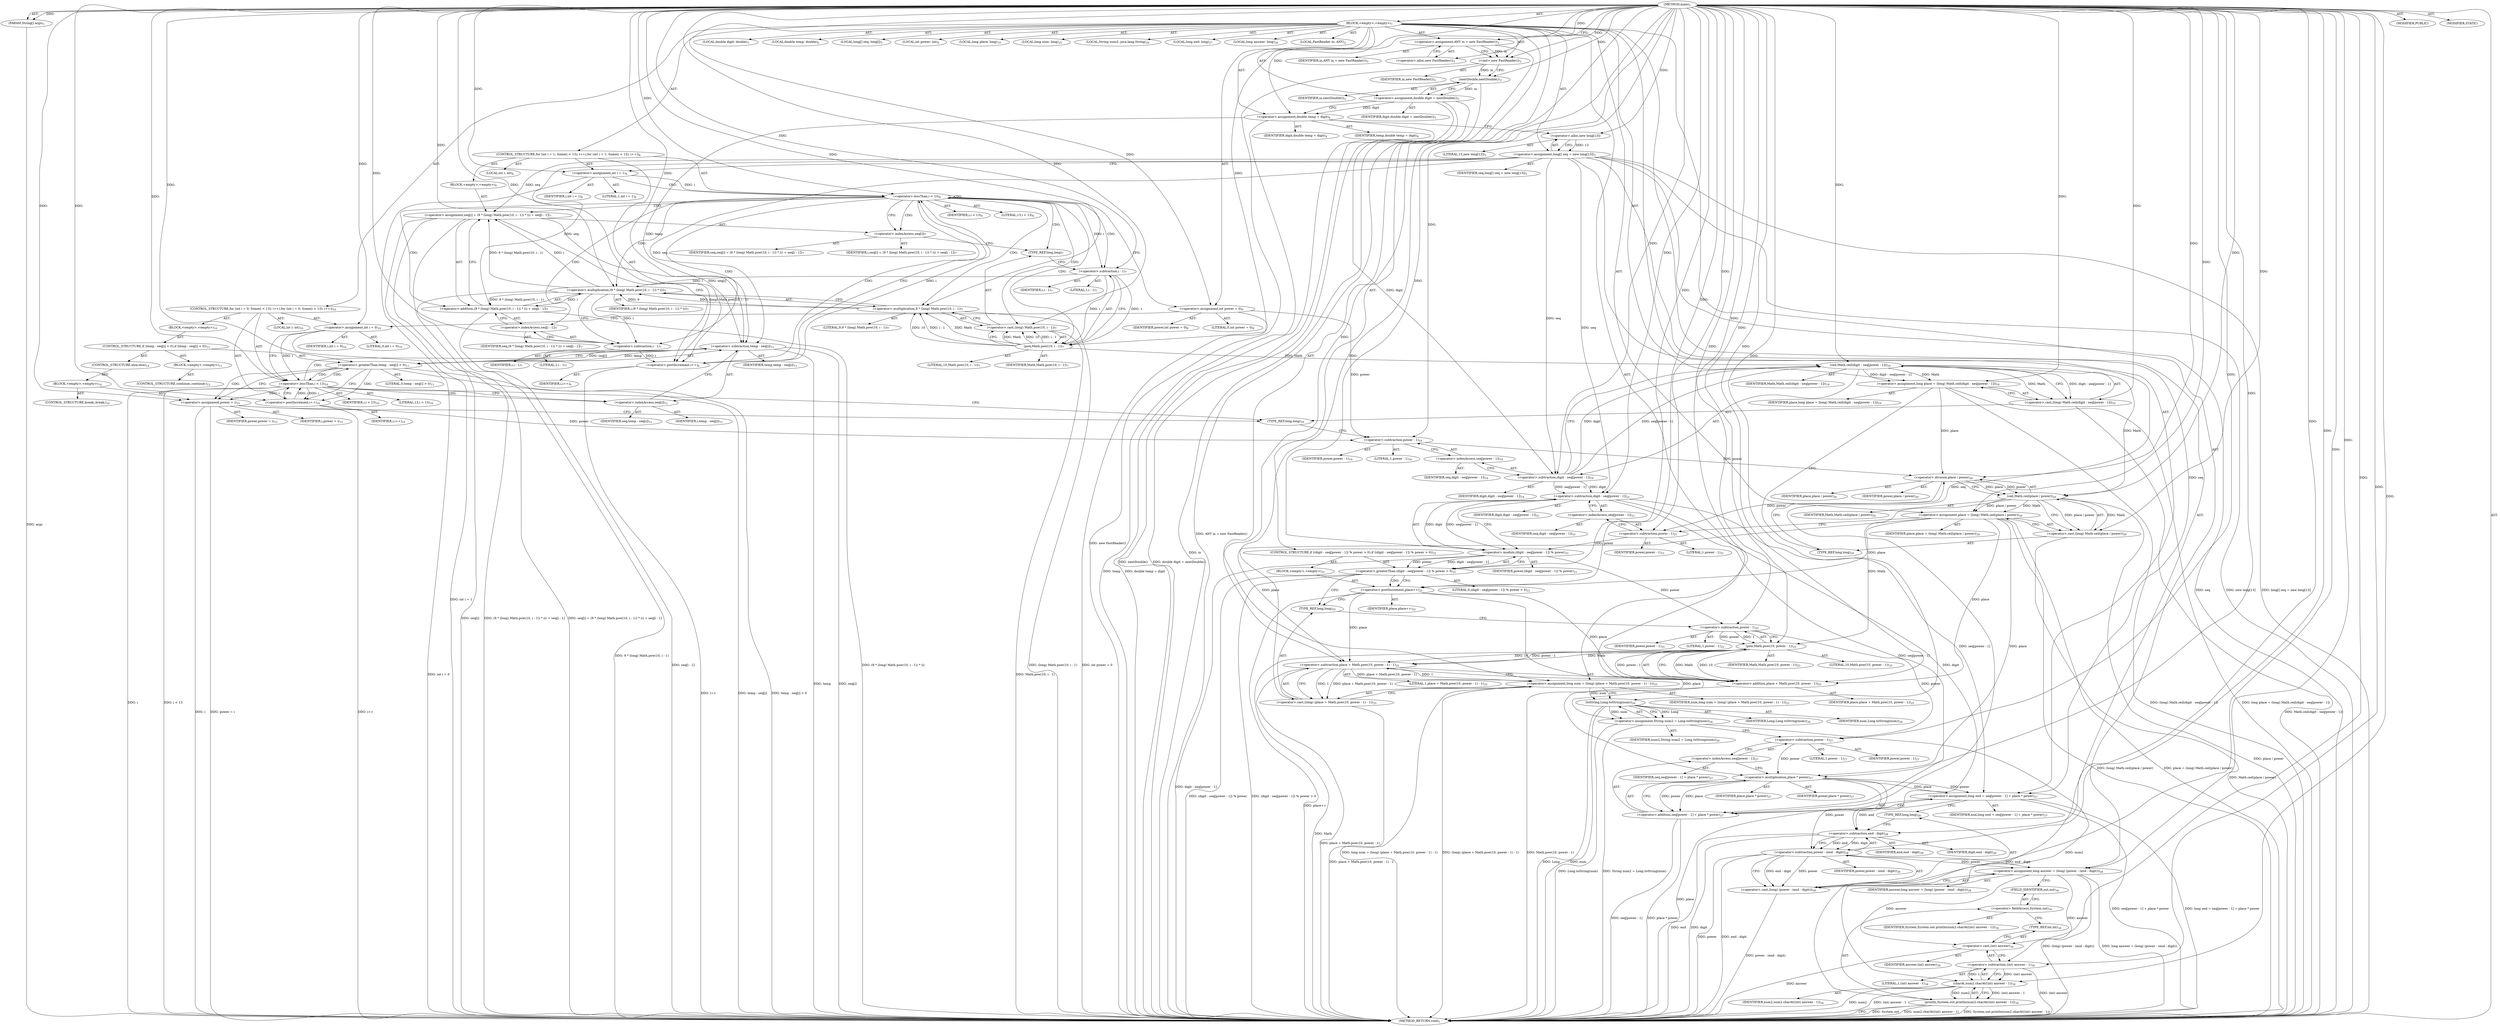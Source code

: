 digraph "main" {  
"19" [label = <(METHOD,main)<SUB>1</SUB>> ]
"20" [label = <(PARAM,String[] args)<SUB>1</SUB>> ]
"21" [label = <(BLOCK,&lt;empty&gt;,&lt;empty&gt;)<SUB>1</SUB>> ]
"4" [label = <(LOCAL,FastReader in: ANY)<SUB>2</SUB>> ]
"22" [label = <(&lt;operator&gt;.assignment,ANY in = new FastReader())<SUB>2</SUB>> ]
"23" [label = <(IDENTIFIER,in,ANY in = new FastReader())<SUB>2</SUB>> ]
"24" [label = <(&lt;operator&gt;.alloc,new FastReader())<SUB>2</SUB>> ]
"25" [label = <(&lt;init&gt;,new FastReader())<SUB>2</SUB>> ]
"3" [label = <(IDENTIFIER,in,new FastReader())<SUB>2</SUB>> ]
"26" [label = <(LOCAL,double digit: double)<SUB>3</SUB>> ]
"27" [label = <(&lt;operator&gt;.assignment,double digit = nextDouble())<SUB>3</SUB>> ]
"28" [label = <(IDENTIFIER,digit,double digit = nextDouble())<SUB>3</SUB>> ]
"29" [label = <(nextDouble,nextDouble())<SUB>3</SUB>> ]
"30" [label = <(IDENTIFIER,in,nextDouble())<SUB>3</SUB>> ]
"31" [label = <(LOCAL,double temp: double)<SUB>4</SUB>> ]
"32" [label = <(&lt;operator&gt;.assignment,double temp = digit)<SUB>4</SUB>> ]
"33" [label = <(IDENTIFIER,temp,double temp = digit)<SUB>4</SUB>> ]
"34" [label = <(IDENTIFIER,digit,double temp = digit)<SUB>4</SUB>> ]
"35" [label = <(LOCAL,long[] seq: long[])<SUB>5</SUB>> ]
"36" [label = <(&lt;operator&gt;.assignment,long[] seq = new long[13])<SUB>5</SUB>> ]
"37" [label = <(IDENTIFIER,seq,long[] seq = new long[13])<SUB>5</SUB>> ]
"38" [label = <(&lt;operator&gt;.alloc,new long[13])> ]
"39" [label = <(LITERAL,13,new long[13])<SUB>5</SUB>> ]
"40" [label = <(CONTROL_STRUCTURE,for (int i = 1; Some(i &lt; 13); i++),for (int i = 1; Some(i &lt; 13); i++))<SUB>6</SUB>> ]
"41" [label = <(LOCAL,int i: int)<SUB>6</SUB>> ]
"42" [label = <(&lt;operator&gt;.assignment,int i = 1)<SUB>6</SUB>> ]
"43" [label = <(IDENTIFIER,i,int i = 1)<SUB>6</SUB>> ]
"44" [label = <(LITERAL,1,int i = 1)<SUB>6</SUB>> ]
"45" [label = <(&lt;operator&gt;.lessThan,i &lt; 13)<SUB>6</SUB>> ]
"46" [label = <(IDENTIFIER,i,i &lt; 13)<SUB>6</SUB>> ]
"47" [label = <(LITERAL,13,i &lt; 13)<SUB>6</SUB>> ]
"48" [label = <(&lt;operator&gt;.postIncrement,i++)<SUB>6</SUB>> ]
"49" [label = <(IDENTIFIER,i,i++)<SUB>6</SUB>> ]
"50" [label = <(BLOCK,&lt;empty&gt;,&lt;empty&gt;)<SUB>6</SUB>> ]
"51" [label = <(&lt;operator&gt;.assignment,seq[i] = (9 * (long) Math.pow(10, i - 1)) * (i) + seq[i - 1])<SUB>7</SUB>> ]
"52" [label = <(&lt;operator&gt;.indexAccess,seq[i])<SUB>7</SUB>> ]
"53" [label = <(IDENTIFIER,seq,seq[i] = (9 * (long) Math.pow(10, i - 1)) * (i) + seq[i - 1])<SUB>7</SUB>> ]
"54" [label = <(IDENTIFIER,i,seq[i] = (9 * (long) Math.pow(10, i - 1)) * (i) + seq[i - 1])<SUB>7</SUB>> ]
"55" [label = <(&lt;operator&gt;.addition,(9 * (long) Math.pow(10, i - 1)) * (i) + seq[i - 1])<SUB>7</SUB>> ]
"56" [label = <(&lt;operator&gt;.multiplication,(9 * (long) Math.pow(10, i - 1)) * (i))<SUB>7</SUB>> ]
"57" [label = <(&lt;operator&gt;.multiplication,9 * (long) Math.pow(10, i - 1))<SUB>7</SUB>> ]
"58" [label = <(LITERAL,9,9 * (long) Math.pow(10, i - 1))<SUB>7</SUB>> ]
"59" [label = <(&lt;operator&gt;.cast,(long) Math.pow(10, i - 1))<SUB>7</SUB>> ]
"60" [label = <(TYPE_REF,long,long)<SUB>7</SUB>> ]
"61" [label = <(pow,Math.pow(10, i - 1))<SUB>7</SUB>> ]
"62" [label = <(IDENTIFIER,Math,Math.pow(10, i - 1))<SUB>7</SUB>> ]
"63" [label = <(LITERAL,10,Math.pow(10, i - 1))<SUB>7</SUB>> ]
"64" [label = <(&lt;operator&gt;.subtraction,i - 1)<SUB>7</SUB>> ]
"65" [label = <(IDENTIFIER,i,i - 1)<SUB>7</SUB>> ]
"66" [label = <(LITERAL,1,i - 1)<SUB>7</SUB>> ]
"67" [label = <(IDENTIFIER,i,(9 * (long) Math.pow(10, i - 1)) * (i))<SUB>7</SUB>> ]
"68" [label = <(&lt;operator&gt;.indexAccess,seq[i - 1])<SUB>7</SUB>> ]
"69" [label = <(IDENTIFIER,seq,(9 * (long) Math.pow(10, i - 1)) * (i) + seq[i - 1])<SUB>7</SUB>> ]
"70" [label = <(&lt;operator&gt;.subtraction,i - 1)<SUB>7</SUB>> ]
"71" [label = <(IDENTIFIER,i,i - 1)<SUB>7</SUB>> ]
"72" [label = <(LITERAL,1,i - 1)<SUB>7</SUB>> ]
"73" [label = <(LOCAL,int power: int)<SUB>9</SUB>> ]
"74" [label = <(&lt;operator&gt;.assignment,int power = 0)<SUB>9</SUB>> ]
"75" [label = <(IDENTIFIER,power,int power = 0)<SUB>9</SUB>> ]
"76" [label = <(LITERAL,0,int power = 0)<SUB>9</SUB>> ]
"77" [label = <(CONTROL_STRUCTURE,for (int i = 0; Some(i &lt; 13); i++),for (int i = 0; Some(i &lt; 13); i++))<SUB>10</SUB>> ]
"78" [label = <(LOCAL,int i: int)<SUB>10</SUB>> ]
"79" [label = <(&lt;operator&gt;.assignment,int i = 0)<SUB>10</SUB>> ]
"80" [label = <(IDENTIFIER,i,int i = 0)<SUB>10</SUB>> ]
"81" [label = <(LITERAL,0,int i = 0)<SUB>10</SUB>> ]
"82" [label = <(&lt;operator&gt;.lessThan,i &lt; 13)<SUB>10</SUB>> ]
"83" [label = <(IDENTIFIER,i,i &lt; 13)<SUB>10</SUB>> ]
"84" [label = <(LITERAL,13,i &lt; 13)<SUB>10</SUB>> ]
"85" [label = <(&lt;operator&gt;.postIncrement,i++)<SUB>10</SUB>> ]
"86" [label = <(IDENTIFIER,i,i++)<SUB>10</SUB>> ]
"87" [label = <(BLOCK,&lt;empty&gt;,&lt;empty&gt;)<SUB>10</SUB>> ]
"88" [label = <(CONTROL_STRUCTURE,if (temp - seq[i] &gt; 0),if (temp - seq[i] &gt; 0))<SUB>11</SUB>> ]
"89" [label = <(&lt;operator&gt;.greaterThan,temp - seq[i] &gt; 0)<SUB>11</SUB>> ]
"90" [label = <(&lt;operator&gt;.subtraction,temp - seq[i])<SUB>11</SUB>> ]
"91" [label = <(IDENTIFIER,temp,temp - seq[i])<SUB>11</SUB>> ]
"92" [label = <(&lt;operator&gt;.indexAccess,seq[i])<SUB>11</SUB>> ]
"93" [label = <(IDENTIFIER,seq,temp - seq[i])<SUB>11</SUB>> ]
"94" [label = <(IDENTIFIER,i,temp - seq[i])<SUB>11</SUB>> ]
"95" [label = <(LITERAL,0,temp - seq[i] &gt; 0)<SUB>11</SUB>> ]
"96" [label = <(BLOCK,&lt;empty&gt;,&lt;empty&gt;)<SUB>11</SUB>> ]
"97" [label = <(CONTROL_STRUCTURE,continue;,continue;)<SUB>12</SUB>> ]
"98" [label = <(CONTROL_STRUCTURE,else,else)<SUB>14</SUB>> ]
"99" [label = <(BLOCK,&lt;empty&gt;,&lt;empty&gt;)<SUB>14</SUB>> ]
"100" [label = <(&lt;operator&gt;.assignment,power = i)<SUB>15</SUB>> ]
"101" [label = <(IDENTIFIER,power,power = i)<SUB>15</SUB>> ]
"102" [label = <(IDENTIFIER,i,power = i)<SUB>15</SUB>> ]
"103" [label = <(CONTROL_STRUCTURE,break;,break;)<SUB>16</SUB>> ]
"104" [label = <(LOCAL,long place: long)<SUB>19</SUB>> ]
"105" [label = <(&lt;operator&gt;.assignment,long place = (long) Math.ceil(digit - seq[power - 1]))<SUB>19</SUB>> ]
"106" [label = <(IDENTIFIER,place,long place = (long) Math.ceil(digit - seq[power - 1]))<SUB>19</SUB>> ]
"107" [label = <(&lt;operator&gt;.cast,(long) Math.ceil(digit - seq[power - 1]))<SUB>19</SUB>> ]
"108" [label = <(TYPE_REF,long,long)<SUB>19</SUB>> ]
"109" [label = <(ceil,Math.ceil(digit - seq[power - 1]))<SUB>19</SUB>> ]
"110" [label = <(IDENTIFIER,Math,Math.ceil(digit - seq[power - 1]))<SUB>19</SUB>> ]
"111" [label = <(&lt;operator&gt;.subtraction,digit - seq[power - 1])<SUB>19</SUB>> ]
"112" [label = <(IDENTIFIER,digit,digit - seq[power - 1])<SUB>19</SUB>> ]
"113" [label = <(&lt;operator&gt;.indexAccess,seq[power - 1])<SUB>19</SUB>> ]
"114" [label = <(IDENTIFIER,seq,digit - seq[power - 1])<SUB>19</SUB>> ]
"115" [label = <(&lt;operator&gt;.subtraction,power - 1)<SUB>19</SUB>> ]
"116" [label = <(IDENTIFIER,power,power - 1)<SUB>19</SUB>> ]
"117" [label = <(LITERAL,1,power - 1)<SUB>19</SUB>> ]
"118" [label = <(&lt;operator&gt;.assignment,place = (long) Math.ceil(place / power))<SUB>20</SUB>> ]
"119" [label = <(IDENTIFIER,place,place = (long) Math.ceil(place / power))<SUB>20</SUB>> ]
"120" [label = <(&lt;operator&gt;.cast,(long) Math.ceil(place / power))<SUB>20</SUB>> ]
"121" [label = <(TYPE_REF,long,long)<SUB>20</SUB>> ]
"122" [label = <(ceil,Math.ceil(place / power))<SUB>20</SUB>> ]
"123" [label = <(IDENTIFIER,Math,Math.ceil(place / power))<SUB>20</SUB>> ]
"124" [label = <(&lt;operator&gt;.division,place / power)<SUB>20</SUB>> ]
"125" [label = <(IDENTIFIER,place,place / power)<SUB>20</SUB>> ]
"126" [label = <(IDENTIFIER,power,place / power)<SUB>20</SUB>> ]
"127" [label = <(CONTROL_STRUCTURE,if ((digit - seq[power - 1]) % power &gt; 0),if ((digit - seq[power - 1]) % power &gt; 0))<SUB>21</SUB>> ]
"128" [label = <(&lt;operator&gt;.greaterThan,(digit - seq[power - 1]) % power &gt; 0)<SUB>21</SUB>> ]
"129" [label = <(&lt;operator&gt;.modulo,(digit - seq[power - 1]) % power)<SUB>21</SUB>> ]
"130" [label = <(&lt;operator&gt;.subtraction,digit - seq[power - 1])<SUB>21</SUB>> ]
"131" [label = <(IDENTIFIER,digit,digit - seq[power - 1])<SUB>21</SUB>> ]
"132" [label = <(&lt;operator&gt;.indexAccess,seq[power - 1])<SUB>21</SUB>> ]
"133" [label = <(IDENTIFIER,seq,digit - seq[power - 1])<SUB>21</SUB>> ]
"134" [label = <(&lt;operator&gt;.subtraction,power - 1)<SUB>21</SUB>> ]
"135" [label = <(IDENTIFIER,power,power - 1)<SUB>21</SUB>> ]
"136" [label = <(LITERAL,1,power - 1)<SUB>21</SUB>> ]
"137" [label = <(IDENTIFIER,power,(digit - seq[power - 1]) % power)<SUB>21</SUB>> ]
"138" [label = <(LITERAL,0,(digit - seq[power - 1]) % power &gt; 0)<SUB>21</SUB>> ]
"139" [label = <(BLOCK,&lt;empty&gt;,&lt;empty&gt;)<SUB>21</SUB>> ]
"140" [label = <(&lt;operator&gt;.postIncrement,place++)<SUB>22</SUB>> ]
"141" [label = <(IDENTIFIER,place,place++)<SUB>22</SUB>> ]
"142" [label = <(LOCAL,long num: long)<SUB>25</SUB>> ]
"143" [label = <(&lt;operator&gt;.assignment,long num = (long) (place + Math.pow(10, power - 1) - 1))<SUB>25</SUB>> ]
"144" [label = <(IDENTIFIER,num,long num = (long) (place + Math.pow(10, power - 1) - 1))<SUB>25</SUB>> ]
"145" [label = <(&lt;operator&gt;.cast,(long) (place + Math.pow(10, power - 1) - 1))<SUB>25</SUB>> ]
"146" [label = <(TYPE_REF,long,long)<SUB>25</SUB>> ]
"147" [label = <(&lt;operator&gt;.subtraction,place + Math.pow(10, power - 1) - 1)<SUB>25</SUB>> ]
"148" [label = <(&lt;operator&gt;.addition,place + Math.pow(10, power - 1))<SUB>25</SUB>> ]
"149" [label = <(IDENTIFIER,place,place + Math.pow(10, power - 1))<SUB>25</SUB>> ]
"150" [label = <(pow,Math.pow(10, power - 1))<SUB>25</SUB>> ]
"151" [label = <(IDENTIFIER,Math,Math.pow(10, power - 1))<SUB>25</SUB>> ]
"152" [label = <(LITERAL,10,Math.pow(10, power - 1))<SUB>25</SUB>> ]
"153" [label = <(&lt;operator&gt;.subtraction,power - 1)<SUB>25</SUB>> ]
"154" [label = <(IDENTIFIER,power,power - 1)<SUB>25</SUB>> ]
"155" [label = <(LITERAL,1,power - 1)<SUB>25</SUB>> ]
"156" [label = <(LITERAL,1,place + Math.pow(10, power - 1) - 1)<SUB>25</SUB>> ]
"157" [label = <(LOCAL,String num2: java.lang.String)<SUB>26</SUB>> ]
"158" [label = <(&lt;operator&gt;.assignment,String num2 = Long.toString(num))<SUB>26</SUB>> ]
"159" [label = <(IDENTIFIER,num2,String num2 = Long.toString(num))<SUB>26</SUB>> ]
"160" [label = <(toString,Long.toString(num))<SUB>26</SUB>> ]
"161" [label = <(IDENTIFIER,Long,Long.toString(num))<SUB>26</SUB>> ]
"162" [label = <(IDENTIFIER,num,Long.toString(num))<SUB>26</SUB>> ]
"163" [label = <(LOCAL,long end: long)<SUB>27</SUB>> ]
"164" [label = <(&lt;operator&gt;.assignment,long end = seq[power - 1] + place * power)<SUB>27</SUB>> ]
"165" [label = <(IDENTIFIER,end,long end = seq[power - 1] + place * power)<SUB>27</SUB>> ]
"166" [label = <(&lt;operator&gt;.addition,seq[power - 1] + place * power)<SUB>27</SUB>> ]
"167" [label = <(&lt;operator&gt;.indexAccess,seq[power - 1])<SUB>27</SUB>> ]
"168" [label = <(IDENTIFIER,seq,seq[power - 1] + place * power)<SUB>27</SUB>> ]
"169" [label = <(&lt;operator&gt;.subtraction,power - 1)<SUB>27</SUB>> ]
"170" [label = <(IDENTIFIER,power,power - 1)<SUB>27</SUB>> ]
"171" [label = <(LITERAL,1,power - 1)<SUB>27</SUB>> ]
"172" [label = <(&lt;operator&gt;.multiplication,place * power)<SUB>27</SUB>> ]
"173" [label = <(IDENTIFIER,place,place * power)<SUB>27</SUB>> ]
"174" [label = <(IDENTIFIER,power,place * power)<SUB>27</SUB>> ]
"175" [label = <(LOCAL,long answer: long)<SUB>28</SUB>> ]
"176" [label = <(&lt;operator&gt;.assignment,long answer = (long) (power - (end - digit)))<SUB>28</SUB>> ]
"177" [label = <(IDENTIFIER,answer,long answer = (long) (power - (end - digit)))<SUB>28</SUB>> ]
"178" [label = <(&lt;operator&gt;.cast,(long) (power - (end - digit)))<SUB>28</SUB>> ]
"179" [label = <(TYPE_REF,long,long)<SUB>28</SUB>> ]
"180" [label = <(&lt;operator&gt;.subtraction,power - (end - digit))<SUB>28</SUB>> ]
"181" [label = <(IDENTIFIER,power,power - (end - digit))<SUB>28</SUB>> ]
"182" [label = <(&lt;operator&gt;.subtraction,end - digit)<SUB>28</SUB>> ]
"183" [label = <(IDENTIFIER,end,end - digit)<SUB>28</SUB>> ]
"184" [label = <(IDENTIFIER,digit,end - digit)<SUB>28</SUB>> ]
"185" [label = <(println,System.out.println(num2.charAt((int) answer - 1)))<SUB>34</SUB>> ]
"186" [label = <(&lt;operator&gt;.fieldAccess,System.out)<SUB>34</SUB>> ]
"187" [label = <(IDENTIFIER,System,System.out.println(num2.charAt((int) answer - 1)))<SUB>34</SUB>> ]
"188" [label = <(FIELD_IDENTIFIER,out,out)<SUB>34</SUB>> ]
"189" [label = <(charAt,num2.charAt((int) answer - 1))<SUB>34</SUB>> ]
"190" [label = <(IDENTIFIER,num2,num2.charAt((int) answer - 1))<SUB>34</SUB>> ]
"191" [label = <(&lt;operator&gt;.subtraction,(int) answer - 1)<SUB>34</SUB>> ]
"192" [label = <(&lt;operator&gt;.cast,(int) answer)<SUB>34</SUB>> ]
"193" [label = <(TYPE_REF,int,int)<SUB>34</SUB>> ]
"194" [label = <(IDENTIFIER,answer,(int) answer)<SUB>34</SUB>> ]
"195" [label = <(LITERAL,1,(int) answer - 1)<SUB>34</SUB>> ]
"196" [label = <(MODIFIER,PUBLIC)> ]
"197" [label = <(MODIFIER,STATIC)> ]
"198" [label = <(METHOD_RETURN,void)<SUB>1</SUB>> ]
  "19" -> "20"  [ label = "AST: "] 
  "19" -> "21"  [ label = "AST: "] 
  "19" -> "196"  [ label = "AST: "] 
  "19" -> "197"  [ label = "AST: "] 
  "19" -> "198"  [ label = "AST: "] 
  "21" -> "4"  [ label = "AST: "] 
  "21" -> "22"  [ label = "AST: "] 
  "21" -> "25"  [ label = "AST: "] 
  "21" -> "26"  [ label = "AST: "] 
  "21" -> "27"  [ label = "AST: "] 
  "21" -> "31"  [ label = "AST: "] 
  "21" -> "32"  [ label = "AST: "] 
  "21" -> "35"  [ label = "AST: "] 
  "21" -> "36"  [ label = "AST: "] 
  "21" -> "40"  [ label = "AST: "] 
  "21" -> "73"  [ label = "AST: "] 
  "21" -> "74"  [ label = "AST: "] 
  "21" -> "77"  [ label = "AST: "] 
  "21" -> "104"  [ label = "AST: "] 
  "21" -> "105"  [ label = "AST: "] 
  "21" -> "118"  [ label = "AST: "] 
  "21" -> "127"  [ label = "AST: "] 
  "21" -> "142"  [ label = "AST: "] 
  "21" -> "143"  [ label = "AST: "] 
  "21" -> "157"  [ label = "AST: "] 
  "21" -> "158"  [ label = "AST: "] 
  "21" -> "163"  [ label = "AST: "] 
  "21" -> "164"  [ label = "AST: "] 
  "21" -> "175"  [ label = "AST: "] 
  "21" -> "176"  [ label = "AST: "] 
  "21" -> "185"  [ label = "AST: "] 
  "22" -> "23"  [ label = "AST: "] 
  "22" -> "24"  [ label = "AST: "] 
  "25" -> "3"  [ label = "AST: "] 
  "27" -> "28"  [ label = "AST: "] 
  "27" -> "29"  [ label = "AST: "] 
  "29" -> "30"  [ label = "AST: "] 
  "32" -> "33"  [ label = "AST: "] 
  "32" -> "34"  [ label = "AST: "] 
  "36" -> "37"  [ label = "AST: "] 
  "36" -> "38"  [ label = "AST: "] 
  "38" -> "39"  [ label = "AST: "] 
  "40" -> "41"  [ label = "AST: "] 
  "40" -> "42"  [ label = "AST: "] 
  "40" -> "45"  [ label = "AST: "] 
  "40" -> "48"  [ label = "AST: "] 
  "40" -> "50"  [ label = "AST: "] 
  "42" -> "43"  [ label = "AST: "] 
  "42" -> "44"  [ label = "AST: "] 
  "45" -> "46"  [ label = "AST: "] 
  "45" -> "47"  [ label = "AST: "] 
  "48" -> "49"  [ label = "AST: "] 
  "50" -> "51"  [ label = "AST: "] 
  "51" -> "52"  [ label = "AST: "] 
  "51" -> "55"  [ label = "AST: "] 
  "52" -> "53"  [ label = "AST: "] 
  "52" -> "54"  [ label = "AST: "] 
  "55" -> "56"  [ label = "AST: "] 
  "55" -> "68"  [ label = "AST: "] 
  "56" -> "57"  [ label = "AST: "] 
  "56" -> "67"  [ label = "AST: "] 
  "57" -> "58"  [ label = "AST: "] 
  "57" -> "59"  [ label = "AST: "] 
  "59" -> "60"  [ label = "AST: "] 
  "59" -> "61"  [ label = "AST: "] 
  "61" -> "62"  [ label = "AST: "] 
  "61" -> "63"  [ label = "AST: "] 
  "61" -> "64"  [ label = "AST: "] 
  "64" -> "65"  [ label = "AST: "] 
  "64" -> "66"  [ label = "AST: "] 
  "68" -> "69"  [ label = "AST: "] 
  "68" -> "70"  [ label = "AST: "] 
  "70" -> "71"  [ label = "AST: "] 
  "70" -> "72"  [ label = "AST: "] 
  "74" -> "75"  [ label = "AST: "] 
  "74" -> "76"  [ label = "AST: "] 
  "77" -> "78"  [ label = "AST: "] 
  "77" -> "79"  [ label = "AST: "] 
  "77" -> "82"  [ label = "AST: "] 
  "77" -> "85"  [ label = "AST: "] 
  "77" -> "87"  [ label = "AST: "] 
  "79" -> "80"  [ label = "AST: "] 
  "79" -> "81"  [ label = "AST: "] 
  "82" -> "83"  [ label = "AST: "] 
  "82" -> "84"  [ label = "AST: "] 
  "85" -> "86"  [ label = "AST: "] 
  "87" -> "88"  [ label = "AST: "] 
  "88" -> "89"  [ label = "AST: "] 
  "88" -> "96"  [ label = "AST: "] 
  "88" -> "98"  [ label = "AST: "] 
  "89" -> "90"  [ label = "AST: "] 
  "89" -> "95"  [ label = "AST: "] 
  "90" -> "91"  [ label = "AST: "] 
  "90" -> "92"  [ label = "AST: "] 
  "92" -> "93"  [ label = "AST: "] 
  "92" -> "94"  [ label = "AST: "] 
  "96" -> "97"  [ label = "AST: "] 
  "98" -> "99"  [ label = "AST: "] 
  "99" -> "100"  [ label = "AST: "] 
  "99" -> "103"  [ label = "AST: "] 
  "100" -> "101"  [ label = "AST: "] 
  "100" -> "102"  [ label = "AST: "] 
  "105" -> "106"  [ label = "AST: "] 
  "105" -> "107"  [ label = "AST: "] 
  "107" -> "108"  [ label = "AST: "] 
  "107" -> "109"  [ label = "AST: "] 
  "109" -> "110"  [ label = "AST: "] 
  "109" -> "111"  [ label = "AST: "] 
  "111" -> "112"  [ label = "AST: "] 
  "111" -> "113"  [ label = "AST: "] 
  "113" -> "114"  [ label = "AST: "] 
  "113" -> "115"  [ label = "AST: "] 
  "115" -> "116"  [ label = "AST: "] 
  "115" -> "117"  [ label = "AST: "] 
  "118" -> "119"  [ label = "AST: "] 
  "118" -> "120"  [ label = "AST: "] 
  "120" -> "121"  [ label = "AST: "] 
  "120" -> "122"  [ label = "AST: "] 
  "122" -> "123"  [ label = "AST: "] 
  "122" -> "124"  [ label = "AST: "] 
  "124" -> "125"  [ label = "AST: "] 
  "124" -> "126"  [ label = "AST: "] 
  "127" -> "128"  [ label = "AST: "] 
  "127" -> "139"  [ label = "AST: "] 
  "128" -> "129"  [ label = "AST: "] 
  "128" -> "138"  [ label = "AST: "] 
  "129" -> "130"  [ label = "AST: "] 
  "129" -> "137"  [ label = "AST: "] 
  "130" -> "131"  [ label = "AST: "] 
  "130" -> "132"  [ label = "AST: "] 
  "132" -> "133"  [ label = "AST: "] 
  "132" -> "134"  [ label = "AST: "] 
  "134" -> "135"  [ label = "AST: "] 
  "134" -> "136"  [ label = "AST: "] 
  "139" -> "140"  [ label = "AST: "] 
  "140" -> "141"  [ label = "AST: "] 
  "143" -> "144"  [ label = "AST: "] 
  "143" -> "145"  [ label = "AST: "] 
  "145" -> "146"  [ label = "AST: "] 
  "145" -> "147"  [ label = "AST: "] 
  "147" -> "148"  [ label = "AST: "] 
  "147" -> "156"  [ label = "AST: "] 
  "148" -> "149"  [ label = "AST: "] 
  "148" -> "150"  [ label = "AST: "] 
  "150" -> "151"  [ label = "AST: "] 
  "150" -> "152"  [ label = "AST: "] 
  "150" -> "153"  [ label = "AST: "] 
  "153" -> "154"  [ label = "AST: "] 
  "153" -> "155"  [ label = "AST: "] 
  "158" -> "159"  [ label = "AST: "] 
  "158" -> "160"  [ label = "AST: "] 
  "160" -> "161"  [ label = "AST: "] 
  "160" -> "162"  [ label = "AST: "] 
  "164" -> "165"  [ label = "AST: "] 
  "164" -> "166"  [ label = "AST: "] 
  "166" -> "167"  [ label = "AST: "] 
  "166" -> "172"  [ label = "AST: "] 
  "167" -> "168"  [ label = "AST: "] 
  "167" -> "169"  [ label = "AST: "] 
  "169" -> "170"  [ label = "AST: "] 
  "169" -> "171"  [ label = "AST: "] 
  "172" -> "173"  [ label = "AST: "] 
  "172" -> "174"  [ label = "AST: "] 
  "176" -> "177"  [ label = "AST: "] 
  "176" -> "178"  [ label = "AST: "] 
  "178" -> "179"  [ label = "AST: "] 
  "178" -> "180"  [ label = "AST: "] 
  "180" -> "181"  [ label = "AST: "] 
  "180" -> "182"  [ label = "AST: "] 
  "182" -> "183"  [ label = "AST: "] 
  "182" -> "184"  [ label = "AST: "] 
  "185" -> "186"  [ label = "AST: "] 
  "185" -> "189"  [ label = "AST: "] 
  "186" -> "187"  [ label = "AST: "] 
  "186" -> "188"  [ label = "AST: "] 
  "189" -> "190"  [ label = "AST: "] 
  "189" -> "191"  [ label = "AST: "] 
  "191" -> "192"  [ label = "AST: "] 
  "191" -> "195"  [ label = "AST: "] 
  "192" -> "193"  [ label = "AST: "] 
  "192" -> "194"  [ label = "AST: "] 
  "22" -> "25"  [ label = "CFG: "] 
  "25" -> "29"  [ label = "CFG: "] 
  "27" -> "32"  [ label = "CFG: "] 
  "32" -> "38"  [ label = "CFG: "] 
  "36" -> "42"  [ label = "CFG: "] 
  "74" -> "79"  [ label = "CFG: "] 
  "105" -> "121"  [ label = "CFG: "] 
  "118" -> "134"  [ label = "CFG: "] 
  "143" -> "160"  [ label = "CFG: "] 
  "158" -> "169"  [ label = "CFG: "] 
  "164" -> "179"  [ label = "CFG: "] 
  "176" -> "188"  [ label = "CFG: "] 
  "185" -> "198"  [ label = "CFG: "] 
  "24" -> "22"  [ label = "CFG: "] 
  "29" -> "27"  [ label = "CFG: "] 
  "38" -> "36"  [ label = "CFG: "] 
  "42" -> "45"  [ label = "CFG: "] 
  "45" -> "52"  [ label = "CFG: "] 
  "45" -> "74"  [ label = "CFG: "] 
  "48" -> "45"  [ label = "CFG: "] 
  "79" -> "82"  [ label = "CFG: "] 
  "82" -> "92"  [ label = "CFG: "] 
  "82" -> "108"  [ label = "CFG: "] 
  "85" -> "82"  [ label = "CFG: "] 
  "107" -> "105"  [ label = "CFG: "] 
  "120" -> "118"  [ label = "CFG: "] 
  "128" -> "140"  [ label = "CFG: "] 
  "128" -> "146"  [ label = "CFG: "] 
  "145" -> "143"  [ label = "CFG: "] 
  "160" -> "158"  [ label = "CFG: "] 
  "166" -> "164"  [ label = "CFG: "] 
  "178" -> "176"  [ label = "CFG: "] 
  "186" -> "193"  [ label = "CFG: "] 
  "189" -> "185"  [ label = "CFG: "] 
  "51" -> "48"  [ label = "CFG: "] 
  "108" -> "115"  [ label = "CFG: "] 
  "109" -> "107"  [ label = "CFG: "] 
  "121" -> "124"  [ label = "CFG: "] 
  "122" -> "120"  [ label = "CFG: "] 
  "129" -> "128"  [ label = "CFG: "] 
  "140" -> "146"  [ label = "CFG: "] 
  "146" -> "153"  [ label = "CFG: "] 
  "147" -> "145"  [ label = "CFG: "] 
  "167" -> "172"  [ label = "CFG: "] 
  "172" -> "166"  [ label = "CFG: "] 
  "179" -> "182"  [ label = "CFG: "] 
  "180" -> "178"  [ label = "CFG: "] 
  "188" -> "186"  [ label = "CFG: "] 
  "191" -> "189"  [ label = "CFG: "] 
  "52" -> "60"  [ label = "CFG: "] 
  "55" -> "51"  [ label = "CFG: "] 
  "89" -> "85"  [ label = "CFG: "] 
  "89" -> "100"  [ label = "CFG: "] 
  "111" -> "109"  [ label = "CFG: "] 
  "124" -> "122"  [ label = "CFG: "] 
  "130" -> "129"  [ label = "CFG: "] 
  "148" -> "147"  [ label = "CFG: "] 
  "169" -> "167"  [ label = "CFG: "] 
  "182" -> "180"  [ label = "CFG: "] 
  "192" -> "191"  [ label = "CFG: "] 
  "56" -> "70"  [ label = "CFG: "] 
  "68" -> "55"  [ label = "CFG: "] 
  "90" -> "89"  [ label = "CFG: "] 
  "113" -> "111"  [ label = "CFG: "] 
  "132" -> "130"  [ label = "CFG: "] 
  "150" -> "148"  [ label = "CFG: "] 
  "193" -> "192"  [ label = "CFG: "] 
  "57" -> "56"  [ label = "CFG: "] 
  "70" -> "68"  [ label = "CFG: "] 
  "92" -> "90"  [ label = "CFG: "] 
  "100" -> "108"  [ label = "CFG: "] 
  "115" -> "113"  [ label = "CFG: "] 
  "134" -> "132"  [ label = "CFG: "] 
  "153" -> "150"  [ label = "CFG: "] 
  "59" -> "57"  [ label = "CFG: "] 
  "60" -> "64"  [ label = "CFG: "] 
  "61" -> "59"  [ label = "CFG: "] 
  "64" -> "61"  [ label = "CFG: "] 
  "19" -> "24"  [ label = "CFG: "] 
  "20" -> "198"  [ label = "DDG: args"] 
  "22" -> "198"  [ label = "DDG: ANY in = new FastReader()"] 
  "25" -> "198"  [ label = "DDG: new FastReader()"] 
  "29" -> "198"  [ label = "DDG: in"] 
  "27" -> "198"  [ label = "DDG: nextDouble()"] 
  "27" -> "198"  [ label = "DDG: double digit = nextDouble()"] 
  "32" -> "198"  [ label = "DDG: temp"] 
  "32" -> "198"  [ label = "DDG: double temp = digit"] 
  "36" -> "198"  [ label = "DDG: seq"] 
  "36" -> "198"  [ label = "DDG: new long[13]"] 
  "36" -> "198"  [ label = "DDG: long[] seq = new long[13]"] 
  "42" -> "198"  [ label = "DDG: int i = 1"] 
  "74" -> "198"  [ label = "DDG: int power = 0"] 
  "79" -> "198"  [ label = "DDG: int i = 0"] 
  "82" -> "198"  [ label = "DDG: i"] 
  "82" -> "198"  [ label = "DDG: i &lt; 13"] 
  "90" -> "198"  [ label = "DDG: temp"] 
  "90" -> "198"  [ label = "DDG: seq[i]"] 
  "89" -> "198"  [ label = "DDG: temp - seq[i]"] 
  "89" -> "198"  [ label = "DDG: temp - seq[i] &gt; 0"] 
  "100" -> "198"  [ label = "DDG: i"] 
  "100" -> "198"  [ label = "DDG: power = i"] 
  "107" -> "198"  [ label = "DDG: Math.ceil(digit - seq[power - 1])"] 
  "105" -> "198"  [ label = "DDG: (long) Math.ceil(digit - seq[power - 1])"] 
  "105" -> "198"  [ label = "DDG: long place = (long) Math.ceil(digit - seq[power - 1])"] 
  "122" -> "198"  [ label = "DDG: place / power"] 
  "120" -> "198"  [ label = "DDG: Math.ceil(place / power)"] 
  "118" -> "198"  [ label = "DDG: (long) Math.ceil(place / power)"] 
  "118" -> "198"  [ label = "DDG: place = (long) Math.ceil(place / power)"] 
  "129" -> "198"  [ label = "DDG: digit - seq[power - 1]"] 
  "128" -> "198"  [ label = "DDG: (digit - seq[power - 1]) % power"] 
  "128" -> "198"  [ label = "DDG: (digit - seq[power - 1]) % power &gt; 0"] 
  "140" -> "198"  [ label = "DDG: place++"] 
  "150" -> "198"  [ label = "DDG: Math"] 
  "148" -> "198"  [ label = "DDG: Math.pow(10, power - 1)"] 
  "147" -> "198"  [ label = "DDG: place + Math.pow(10, power - 1)"] 
  "145" -> "198"  [ label = "DDG: place + Math.pow(10, power - 1) - 1"] 
  "143" -> "198"  [ label = "DDG: (long) (place + Math.pow(10, power - 1) - 1)"] 
  "143" -> "198"  [ label = "DDG: long num = (long) (place + Math.pow(10, power - 1) - 1)"] 
  "160" -> "198"  [ label = "DDG: num"] 
  "158" -> "198"  [ label = "DDG: Long.toString(num)"] 
  "158" -> "198"  [ label = "DDG: String num2 = Long.toString(num)"] 
  "166" -> "198"  [ label = "DDG: seq[power - 1]"] 
  "172" -> "198"  [ label = "DDG: place"] 
  "166" -> "198"  [ label = "DDG: place * power"] 
  "164" -> "198"  [ label = "DDG: seq[power - 1] + place * power"] 
  "164" -> "198"  [ label = "DDG: long end = seq[power - 1] + place * power"] 
  "180" -> "198"  [ label = "DDG: power"] 
  "182" -> "198"  [ label = "DDG: end"] 
  "182" -> "198"  [ label = "DDG: digit"] 
  "180" -> "198"  [ label = "DDG: end - digit"] 
  "178" -> "198"  [ label = "DDG: power - (end - digit)"] 
  "176" -> "198"  [ label = "DDG: (long) (power - (end - digit))"] 
  "176" -> "198"  [ label = "DDG: long answer = (long) (power - (end - digit))"] 
  "185" -> "198"  [ label = "DDG: System.out"] 
  "189" -> "198"  [ label = "DDG: num2"] 
  "192" -> "198"  [ label = "DDG: answer"] 
  "191" -> "198"  [ label = "DDG: (int) answer"] 
  "189" -> "198"  [ label = "DDG: (int) answer - 1"] 
  "185" -> "198"  [ label = "DDG: num2.charAt((int) answer - 1)"] 
  "185" -> "198"  [ label = "DDG: System.out.println(num2.charAt((int) answer - 1))"] 
  "85" -> "198"  [ label = "DDG: i++"] 
  "51" -> "198"  [ label = "DDG: seq[i]"] 
  "59" -> "198"  [ label = "DDG: Math.pow(10, i - 1)"] 
  "57" -> "198"  [ label = "DDG: (long) Math.pow(10, i - 1)"] 
  "56" -> "198"  [ label = "DDG: 9 * (long) Math.pow(10, i - 1)"] 
  "55" -> "198"  [ label = "DDG: (9 * (long) Math.pow(10, i - 1)) * (i)"] 
  "55" -> "198"  [ label = "DDG: seq[i - 1]"] 
  "51" -> "198"  [ label = "DDG: (9 * (long) Math.pow(10, i - 1)) * (i) + seq[i - 1]"] 
  "51" -> "198"  [ label = "DDG: seq[i] = (9 * (long) Math.pow(10, i - 1)) * (i) + seq[i - 1]"] 
  "48" -> "198"  [ label = "DDG: i++"] 
  "160" -> "198"  [ label = "DDG: Long"] 
  "19" -> "20"  [ label = "DDG: "] 
  "19" -> "22"  [ label = "DDG: "] 
  "29" -> "27"  [ label = "DDG: in"] 
  "27" -> "32"  [ label = "DDG: digit"] 
  "19" -> "32"  [ label = "DDG: "] 
  "38" -> "36"  [ label = "DDG: 13"] 
  "19" -> "74"  [ label = "DDG: "] 
  "19" -> "105"  [ label = "DDG: "] 
  "109" -> "105"  [ label = "DDG: Math"] 
  "109" -> "105"  [ label = "DDG: digit - seq[power - 1]"] 
  "19" -> "118"  [ label = "DDG: "] 
  "122" -> "118"  [ label = "DDG: Math"] 
  "122" -> "118"  [ label = "DDG: place / power"] 
  "19" -> "143"  [ label = "DDG: "] 
  "147" -> "143"  [ label = "DDG: place + Math.pow(10, power - 1)"] 
  "147" -> "143"  [ label = "DDG: 1"] 
  "160" -> "158"  [ label = "DDG: Long"] 
  "160" -> "158"  [ label = "DDG: num"] 
  "36" -> "164"  [ label = "DDG: seq"] 
  "130" -> "164"  [ label = "DDG: seq[power - 1]"] 
  "172" -> "164"  [ label = "DDG: place"] 
  "172" -> "164"  [ label = "DDG: power"] 
  "19" -> "176"  [ label = "DDG: "] 
  "180" -> "176"  [ label = "DDG: power"] 
  "180" -> "176"  [ label = "DDG: end - digit"] 
  "22" -> "25"  [ label = "DDG: in"] 
  "19" -> "25"  [ label = "DDG: "] 
  "19" -> "42"  [ label = "DDG: "] 
  "19" -> "79"  [ label = "DDG: "] 
  "189" -> "185"  [ label = "DDG: num2"] 
  "189" -> "185"  [ label = "DDG: (int) answer - 1"] 
  "25" -> "29"  [ label = "DDG: in"] 
  "19" -> "29"  [ label = "DDG: "] 
  "19" -> "38"  [ label = "DDG: "] 
  "42" -> "45"  [ label = "DDG: i"] 
  "48" -> "45"  [ label = "DDG: i"] 
  "19" -> "45"  [ label = "DDG: "] 
  "70" -> "48"  [ label = "DDG: i"] 
  "19" -> "48"  [ label = "DDG: "] 
  "56" -> "51"  [ label = "DDG: 9 * (long) Math.pow(10, i - 1)"] 
  "56" -> "51"  [ label = "DDG: i"] 
  "36" -> "51"  [ label = "DDG: seq"] 
  "79" -> "82"  [ label = "DDG: i"] 
  "85" -> "82"  [ label = "DDG: i"] 
  "19" -> "82"  [ label = "DDG: "] 
  "82" -> "85"  [ label = "DDG: i"] 
  "19" -> "85"  [ label = "DDG: "] 
  "19" -> "107"  [ label = "DDG: "] 
  "109" -> "107"  [ label = "DDG: Math"] 
  "109" -> "107"  [ label = "DDG: digit - seq[power - 1]"] 
  "19" -> "120"  [ label = "DDG: "] 
  "122" -> "120"  [ label = "DDG: Math"] 
  "122" -> "120"  [ label = "DDG: place / power"] 
  "129" -> "128"  [ label = "DDG: digit - seq[power - 1]"] 
  "129" -> "128"  [ label = "DDG: power"] 
  "19" -> "128"  [ label = "DDG: "] 
  "19" -> "145"  [ label = "DDG: "] 
  "147" -> "145"  [ label = "DDG: place + Math.pow(10, power - 1)"] 
  "147" -> "145"  [ label = "DDG: 1"] 
  "19" -> "160"  [ label = "DDG: "] 
  "143" -> "160"  [ label = "DDG: num"] 
  "36" -> "166"  [ label = "DDG: seq"] 
  "130" -> "166"  [ label = "DDG: seq[power - 1]"] 
  "172" -> "166"  [ label = "DDG: place"] 
  "172" -> "166"  [ label = "DDG: power"] 
  "19" -> "178"  [ label = "DDG: "] 
  "180" -> "178"  [ label = "DDG: power"] 
  "180" -> "178"  [ label = "DDG: end - digit"] 
  "158" -> "189"  [ label = "DDG: num2"] 
  "19" -> "189"  [ label = "DDG: "] 
  "191" -> "189"  [ label = "DDG: (int) answer"] 
  "191" -> "189"  [ label = "DDG: 1"] 
  "61" -> "109"  [ label = "DDG: Math"] 
  "19" -> "109"  [ label = "DDG: "] 
  "111" -> "109"  [ label = "DDG: digit"] 
  "111" -> "109"  [ label = "DDG: seq[power - 1]"] 
  "109" -> "122"  [ label = "DDG: Math"] 
  "19" -> "122"  [ label = "DDG: "] 
  "124" -> "122"  [ label = "DDG: place"] 
  "124" -> "122"  [ label = "DDG: power"] 
  "130" -> "129"  [ label = "DDG: digit"] 
  "130" -> "129"  [ label = "DDG: seq[power - 1]"] 
  "134" -> "129"  [ label = "DDG: power"] 
  "19" -> "129"  [ label = "DDG: "] 
  "118" -> "140"  [ label = "DDG: place"] 
  "19" -> "140"  [ label = "DDG: "] 
  "118" -> "147"  [ label = "DDG: place"] 
  "140" -> "147"  [ label = "DDG: place"] 
  "19" -> "147"  [ label = "DDG: "] 
  "150" -> "147"  [ label = "DDG: Math"] 
  "150" -> "147"  [ label = "DDG: 10"] 
  "150" -> "147"  [ label = "DDG: power - 1"] 
  "19" -> "172"  [ label = "DDG: "] 
  "118" -> "172"  [ label = "DDG: place"] 
  "140" -> "172"  [ label = "DDG: place"] 
  "169" -> "172"  [ label = "DDG: power"] 
  "172" -> "180"  [ label = "DDG: power"] 
  "19" -> "180"  [ label = "DDG: "] 
  "182" -> "180"  [ label = "DDG: end"] 
  "182" -> "180"  [ label = "DDG: digit"] 
  "19" -> "191"  [ label = "DDG: "] 
  "176" -> "191"  [ label = "DDG: answer"] 
  "56" -> "55"  [ label = "DDG: 9 * (long) Math.pow(10, i - 1)"] 
  "56" -> "55"  [ label = "DDG: i"] 
  "36" -> "55"  [ label = "DDG: seq"] 
  "90" -> "89"  [ label = "DDG: temp"] 
  "90" -> "89"  [ label = "DDG: seq[i]"] 
  "19" -> "89"  [ label = "DDG: "] 
  "19" -> "111"  [ label = "DDG: "] 
  "27" -> "111"  [ label = "DDG: digit"] 
  "36" -> "111"  [ label = "DDG: seq"] 
  "105" -> "124"  [ label = "DDG: place"] 
  "19" -> "124"  [ label = "DDG: "] 
  "115" -> "124"  [ label = "DDG: power"] 
  "111" -> "130"  [ label = "DDG: digit"] 
  "19" -> "130"  [ label = "DDG: "] 
  "36" -> "130"  [ label = "DDG: seq"] 
  "111" -> "130"  [ label = "DDG: seq[power - 1]"] 
  "118" -> "148"  [ label = "DDG: place"] 
  "140" -> "148"  [ label = "DDG: place"] 
  "19" -> "148"  [ label = "DDG: "] 
  "150" -> "148"  [ label = "DDG: Math"] 
  "150" -> "148"  [ label = "DDG: 10"] 
  "150" -> "148"  [ label = "DDG: power - 1"] 
  "153" -> "169"  [ label = "DDG: power"] 
  "19" -> "169"  [ label = "DDG: "] 
  "164" -> "182"  [ label = "DDG: end"] 
  "19" -> "182"  [ label = "DDG: "] 
  "130" -> "182"  [ label = "DDG: digit"] 
  "19" -> "192"  [ label = "DDG: "] 
  "176" -> "192"  [ label = "DDG: answer"] 
  "57" -> "56"  [ label = "DDG: 9"] 
  "57" -> "56"  [ label = "DDG: (long) Math.pow(10, i - 1)"] 
  "64" -> "56"  [ label = "DDG: i"] 
  "19" -> "56"  [ label = "DDG: "] 
  "32" -> "90"  [ label = "DDG: temp"] 
  "19" -> "90"  [ label = "DDG: "] 
  "36" -> "90"  [ label = "DDG: seq"] 
  "51" -> "90"  [ label = "DDG: seq[i]"] 
  "82" -> "100"  [ label = "DDG: i"] 
  "19" -> "100"  [ label = "DDG: "] 
  "122" -> "150"  [ label = "DDG: Math"] 
  "19" -> "150"  [ label = "DDG: "] 
  "153" -> "150"  [ label = "DDG: power"] 
  "153" -> "150"  [ label = "DDG: 1"] 
  "19" -> "57"  [ label = "DDG: "] 
  "61" -> "57"  [ label = "DDG: Math"] 
  "61" -> "57"  [ label = "DDG: 10"] 
  "61" -> "57"  [ label = "DDG: i - 1"] 
  "56" -> "70"  [ label = "DDG: i"] 
  "19" -> "70"  [ label = "DDG: "] 
  "74" -> "115"  [ label = "DDG: power"] 
  "100" -> "115"  [ label = "DDG: power"] 
  "19" -> "115"  [ label = "DDG: "] 
  "124" -> "134"  [ label = "DDG: power"] 
  "19" -> "134"  [ label = "DDG: "] 
  "129" -> "153"  [ label = "DDG: power"] 
  "19" -> "153"  [ label = "DDG: "] 
  "19" -> "59"  [ label = "DDG: "] 
  "61" -> "59"  [ label = "DDG: Math"] 
  "61" -> "59"  [ label = "DDG: 10"] 
  "61" -> "59"  [ label = "DDG: i - 1"] 
  "19" -> "61"  [ label = "DDG: "] 
  "64" -> "61"  [ label = "DDG: i"] 
  "64" -> "61"  [ label = "DDG: 1"] 
  "45" -> "64"  [ label = "DDG: i"] 
  "19" -> "64"  [ label = "DDG: "] 
  "45" -> "48"  [ label = "CDG: "] 
  "45" -> "68"  [ label = "CDG: "] 
  "45" -> "60"  [ label = "CDG: "] 
  "45" -> "61"  [ label = "CDG: "] 
  "45" -> "64"  [ label = "CDG: "] 
  "45" -> "51"  [ label = "CDG: "] 
  "45" -> "57"  [ label = "CDG: "] 
  "45" -> "52"  [ label = "CDG: "] 
  "45" -> "56"  [ label = "CDG: "] 
  "45" -> "70"  [ label = "CDG: "] 
  "45" -> "45"  [ label = "CDG: "] 
  "45" -> "59"  [ label = "CDG: "] 
  "45" -> "55"  [ label = "CDG: "] 
  "82" -> "89"  [ label = "CDG: "] 
  "82" -> "92"  [ label = "CDG: "] 
  "82" -> "90"  [ label = "CDG: "] 
  "128" -> "140"  [ label = "CDG: "] 
  "89" -> "100"  [ label = "CDG: "] 
  "89" -> "85"  [ label = "CDG: "] 
  "89" -> "82"  [ label = "CDG: "] 
}
